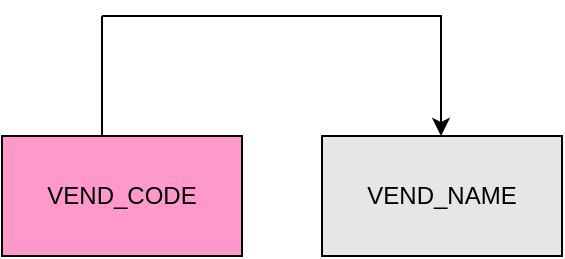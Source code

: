 <mxfile version="18.0.6" type="device"><diagram id="nD0Vh9AGuRY1xvqhnk9S" name="Page-1"><mxGraphModel dx="1422" dy="865" grid="1" gridSize="10" guides="1" tooltips="1" connect="1" arrows="1" fold="1" page="1" pageScale="1" pageWidth="850" pageHeight="1100" math="0" shadow="0"><root><mxCell id="0"/><mxCell id="1" parent="0"/><mxCell id="w2bIEXXXNR0-XdHZG5Xg-3" value="VEND_NAME" style="rounded=0;whiteSpace=wrap;html=1;fillColor=#E6E6E6;" parent="1" vertex="1"><mxGeometry x="320" y="180" width="120" height="60" as="geometry"/></mxCell><mxCell id="w2bIEXXXNR0-XdHZG5Xg-5" value="VEND_CODE" style="rounded=0;whiteSpace=wrap;html=1;fillColor=#FF99CC;" parent="1" vertex="1"><mxGeometry x="160" y="180" width="120" height="60" as="geometry"/></mxCell><mxCell id="w2bIEXXXNR0-XdHZG5Xg-16" value="" style="endArrow=classic;html=1;rounded=0;entryX=0.5;entryY=0;entryDx=0;entryDy=0;" parent="1" edge="1"><mxGeometry width="50" height="50" relative="1" as="geometry"><mxPoint x="379.5" y="120" as="sourcePoint"/><mxPoint x="379.5" y="180" as="targetPoint"/></mxGeometry></mxCell><mxCell id="w2bIEXXXNR0-XdHZG5Xg-21" value="" style="endArrow=none;html=1;rounded=0;" parent="1" edge="1"><mxGeometry width="50" height="50" relative="1" as="geometry"><mxPoint x="380" y="120" as="sourcePoint"/><mxPoint x="210" y="120" as="targetPoint"/></mxGeometry></mxCell><mxCell id="w2bIEXXXNR0-XdHZG5Xg-22" value="" style="endArrow=none;html=1;rounded=0;exitX=0.75;exitY=0;exitDx=0;exitDy=0;" parent="1" edge="1"><mxGeometry width="50" height="50" relative="1" as="geometry"><mxPoint x="210" y="180" as="sourcePoint"/><mxPoint x="210" y="120" as="targetPoint"/></mxGeometry></mxCell></root></mxGraphModel></diagram></mxfile>